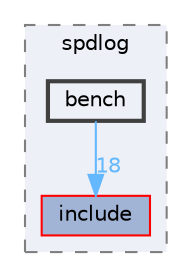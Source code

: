 digraph "runtime/spdlog/bench"
{
 // LATEX_PDF_SIZE
  bgcolor="transparent";
  edge [fontname=Helvetica,fontsize=10,labelfontname=Helvetica,labelfontsize=10];
  node [fontname=Helvetica,fontsize=10,shape=box,height=0.2,width=0.4];
  compound=true
  subgraph clusterdir_48e5080389b0b6d7d4f45b0711015766 {
    graph [ bgcolor="#edf0f7", pencolor="grey50", label="spdlog", fontname=Helvetica,fontsize=10 style="filled,dashed", URL="dir_48e5080389b0b6d7d4f45b0711015766.html",tooltip=""]
  dir_6909cbf834c49e8cc2de06488226c094 [label="include", fillcolor="#a2b4d6", color="red", style="filled", URL="dir_6909cbf834c49e8cc2de06488226c094.html",tooltip=""];
  dir_a5c9446e806e2891415a0cace96076d3 [label="bench", fillcolor="#edf0f7", color="grey25", style="filled,bold", URL="dir_a5c9446e806e2891415a0cace96076d3.html",tooltip=""];
  }
  dir_a5c9446e806e2891415a0cace96076d3->dir_6909cbf834c49e8cc2de06488226c094 [headlabel="18", labeldistance=1.5 headhref="dir_000010_000088.html" href="dir_000010_000088.html" color="steelblue1" fontcolor="steelblue1"];
}
